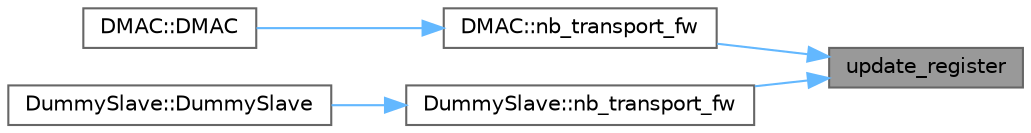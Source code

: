 digraph "update_register"
{
 // LATEX_PDF_SIZE
  bgcolor="transparent";
  edge [fontname=Helvetica,fontsize=10,labelfontname=Helvetica,labelfontsize=10];
  node [fontname=Helvetica,fontsize=10,shape=box,height=0.2,width=0.4];
  rankdir="RL";
  Node1 [id="Node000001",label="update_register",height=0.2,width=0.4,color="gray40", fillcolor="grey60", style="filled", fontcolor="black",tooltip=" "];
  Node1 -> Node2 [id="edge9_Node000001_Node000002",dir="back",color="steelblue1",style="solid",tooltip=" "];
  Node2 [id="Node000002",label="DMAC::nb_transport_fw",height=0.2,width=0.4,color="grey40", fillcolor="white", style="filled",URL="$class_d_m_a_c.html#a882a19a1d4962f1024c218c07e8e0289",tooltip=" "];
  Node2 -> Node3 [id="edge10_Node000002_Node000003",dir="back",color="steelblue1",style="solid",tooltip=" "];
  Node3 [id="Node000003",label="DMAC::DMAC",height=0.2,width=0.4,color="grey40", fillcolor="white", style="filled",URL="$class_d_m_a_c.html#acfc644a1d53bd4b398bf9e468953caef",tooltip=" "];
  Node1 -> Node4 [id="edge11_Node000001_Node000004",dir="back",color="steelblue1",style="solid",tooltip=" "];
  Node4 [id="Node000004",label="DummySlave::nb_transport_fw",height=0.2,width=0.4,color="grey40", fillcolor="white", style="filled",URL="$class_dummy_slave.html#a882a19a1d4962f1024c218c07e8e0289",tooltip=" "];
  Node4 -> Node5 [id="edge12_Node000004_Node000005",dir="back",color="steelblue1",style="solid",tooltip=" "];
  Node5 [id="Node000005",label="DummySlave::DummySlave",height=0.2,width=0.4,color="grey40", fillcolor="white", style="filled",URL="$class_dummy_slave.html#ad03db41fb462ebee8d4c7037357ad437",tooltip=" "];
}
